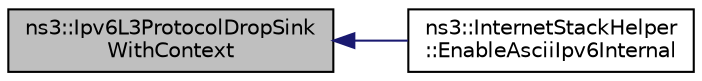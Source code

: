 digraph "ns3::Ipv6L3ProtocolDropSinkWithContext"
{
  edge [fontname="Helvetica",fontsize="10",labelfontname="Helvetica",labelfontsize="10"];
  node [fontname="Helvetica",fontsize="10",shape=record];
  rankdir="LR";
  Node1 [label="ns3::Ipv6L3ProtocolDropSink\lWithContext",height=0.2,width=0.4,color="black", fillcolor="grey75", style="filled", fontcolor="black"];
  Node1 -> Node2 [dir="back",color="midnightblue",fontsize="10",style="solid"];
  Node2 [label="ns3::InternetStackHelper\l::EnableAsciiIpv6Internal",height=0.2,width=0.4,color="black", fillcolor="white", style="filled",URL="$da/d33/classns3_1_1InternetStackHelper.html#a812b901ab8c2aff1f7feca6a9864b9c2",tooltip="Enable ascii trace output on the indicated Ipv6 and interface pair. "];
}
